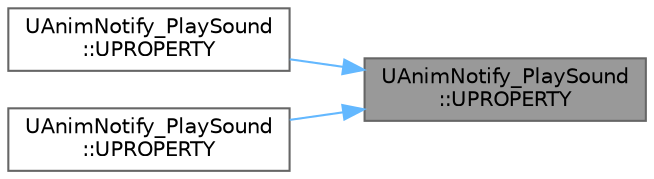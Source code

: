 digraph "UAnimNotify_PlaySound::UPROPERTY"
{
 // INTERACTIVE_SVG=YES
 // LATEX_PDF_SIZE
  bgcolor="transparent";
  edge [fontname=Helvetica,fontsize=10,labelfontname=Helvetica,labelfontsize=10];
  node [fontname=Helvetica,fontsize=10,shape=box,height=0.2,width=0.4];
  rankdir="RL";
  Node1 [id="Node000001",label="UAnimNotify_PlaySound\l::UPROPERTY",height=0.2,width=0.4,color="gray40", fillcolor="grey60", style="filled", fontcolor="black",tooltip=" "];
  Node1 -> Node2 [id="edge1_Node000001_Node000002",dir="back",color="steelblue1",style="solid",tooltip=" "];
  Node2 [id="Node000002",label="UAnimNotify_PlaySound\l::UPROPERTY",height=0.2,width=0.4,color="grey40", fillcolor="white", style="filled",URL="$d2/de3/classUAnimNotify__PlaySound.html#a980046dbc9c3ab835b53ee1b86984ba4",tooltip=" "];
  Node1 -> Node3 [id="edge2_Node000001_Node000003",dir="back",color="steelblue1",style="solid",tooltip=" "];
  Node3 [id="Node000003",label="UAnimNotify_PlaySound\l::UPROPERTY",height=0.2,width=0.4,color="grey40", fillcolor="white", style="filled",URL="$d2/de3/classUAnimNotify__PlaySound.html#a92129403a5a9b9384d8fa8abfad1521a",tooltip=" "];
}
